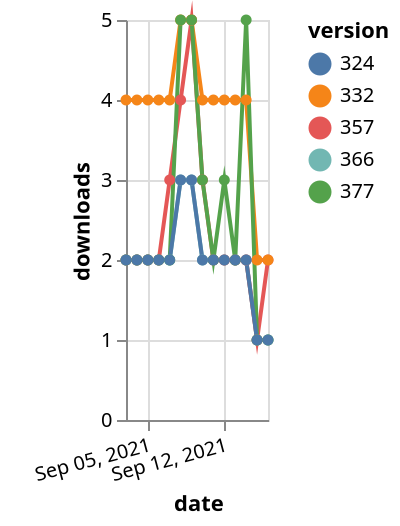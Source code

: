 {"$schema": "https://vega.github.io/schema/vega-lite/v5.json", "description": "A simple bar chart with embedded data.", "data": {"values": [{"date": "2021-09-03", "total": 2303, "delta": 2, "version": "366"}, {"date": "2021-09-04", "total": 2305, "delta": 2, "version": "366"}, {"date": "2021-09-05", "total": 2307, "delta": 2, "version": "366"}, {"date": "2021-09-06", "total": 2309, "delta": 2, "version": "366"}, {"date": "2021-09-07", "total": 2311, "delta": 2, "version": "366"}, {"date": "2021-09-08", "total": 2314, "delta": 3, "version": "366"}, {"date": "2021-09-09", "total": 2317, "delta": 3, "version": "366"}, {"date": "2021-09-10", "total": 2319, "delta": 2, "version": "366"}, {"date": "2021-09-11", "total": 2321, "delta": 2, "version": "366"}, {"date": "2021-09-12", "total": 2323, "delta": 2, "version": "366"}, {"date": "2021-09-13", "total": 2325, "delta": 2, "version": "366"}, {"date": "2021-09-14", "total": 2327, "delta": 2, "version": "366"}, {"date": "2021-09-15", "total": 2328, "delta": 1, "version": "366"}, {"date": "2021-09-16", "total": 2329, "delta": 1, "version": "366"}, {"date": "2021-09-03", "total": 2875, "delta": 2, "version": "357"}, {"date": "2021-09-04", "total": 2877, "delta": 2, "version": "357"}, {"date": "2021-09-05", "total": 2879, "delta": 2, "version": "357"}, {"date": "2021-09-06", "total": 2881, "delta": 2, "version": "357"}, {"date": "2021-09-07", "total": 2884, "delta": 3, "version": "357"}, {"date": "2021-09-08", "total": 2888, "delta": 4, "version": "357"}, {"date": "2021-09-09", "total": 2893, "delta": 5, "version": "357"}, {"date": "2021-09-10", "total": 2896, "delta": 3, "version": "357"}, {"date": "2021-09-11", "total": 2898, "delta": 2, "version": "357"}, {"date": "2021-09-12", "total": 2900, "delta": 2, "version": "357"}, {"date": "2021-09-13", "total": 2902, "delta": 2, "version": "357"}, {"date": "2021-09-14", "total": 2904, "delta": 2, "version": "357"}, {"date": "2021-09-15", "total": 2905, "delta": 1, "version": "357"}, {"date": "2021-09-16", "total": 2907, "delta": 2, "version": "357"}, {"date": "2021-09-03", "total": 4863, "delta": 4, "version": "332"}, {"date": "2021-09-04", "total": 4867, "delta": 4, "version": "332"}, {"date": "2021-09-05", "total": 4871, "delta": 4, "version": "332"}, {"date": "2021-09-06", "total": 4875, "delta": 4, "version": "332"}, {"date": "2021-09-07", "total": 4879, "delta": 4, "version": "332"}, {"date": "2021-09-08", "total": 4884, "delta": 5, "version": "332"}, {"date": "2021-09-09", "total": 4889, "delta": 5, "version": "332"}, {"date": "2021-09-10", "total": 4893, "delta": 4, "version": "332"}, {"date": "2021-09-11", "total": 4897, "delta": 4, "version": "332"}, {"date": "2021-09-12", "total": 4901, "delta": 4, "version": "332"}, {"date": "2021-09-13", "total": 4905, "delta": 4, "version": "332"}, {"date": "2021-09-14", "total": 4909, "delta": 4, "version": "332"}, {"date": "2021-09-15", "total": 4911, "delta": 2, "version": "332"}, {"date": "2021-09-16", "total": 4913, "delta": 2, "version": "332"}, {"date": "2021-09-03", "total": 2120, "delta": 2, "version": "377"}, {"date": "2021-09-04", "total": 2122, "delta": 2, "version": "377"}, {"date": "2021-09-05", "total": 2124, "delta": 2, "version": "377"}, {"date": "2021-09-06", "total": 2126, "delta": 2, "version": "377"}, {"date": "2021-09-07", "total": 2128, "delta": 2, "version": "377"}, {"date": "2021-09-08", "total": 2133, "delta": 5, "version": "377"}, {"date": "2021-09-09", "total": 2138, "delta": 5, "version": "377"}, {"date": "2021-09-10", "total": 2141, "delta": 3, "version": "377"}, {"date": "2021-09-11", "total": 2143, "delta": 2, "version": "377"}, {"date": "2021-09-12", "total": 2146, "delta": 3, "version": "377"}, {"date": "2021-09-13", "total": 2148, "delta": 2, "version": "377"}, {"date": "2021-09-14", "total": 2153, "delta": 5, "version": "377"}, {"date": "2021-09-15", "total": 2154, "delta": 1, "version": "377"}, {"date": "2021-09-16", "total": 2155, "delta": 1, "version": "377"}, {"date": "2021-09-03", "total": 2602, "delta": 2, "version": "324"}, {"date": "2021-09-04", "total": 2604, "delta": 2, "version": "324"}, {"date": "2021-09-05", "total": 2606, "delta": 2, "version": "324"}, {"date": "2021-09-06", "total": 2608, "delta": 2, "version": "324"}, {"date": "2021-09-07", "total": 2610, "delta": 2, "version": "324"}, {"date": "2021-09-08", "total": 2613, "delta": 3, "version": "324"}, {"date": "2021-09-09", "total": 2616, "delta": 3, "version": "324"}, {"date": "2021-09-10", "total": 2618, "delta": 2, "version": "324"}, {"date": "2021-09-11", "total": 2620, "delta": 2, "version": "324"}, {"date": "2021-09-12", "total": 2622, "delta": 2, "version": "324"}, {"date": "2021-09-13", "total": 2624, "delta": 2, "version": "324"}, {"date": "2021-09-14", "total": 2626, "delta": 2, "version": "324"}, {"date": "2021-09-15", "total": 2627, "delta": 1, "version": "324"}, {"date": "2021-09-16", "total": 2628, "delta": 1, "version": "324"}]}, "width": "container", "mark": {"type": "line", "point": {"filled": true}}, "encoding": {"x": {"field": "date", "type": "temporal", "timeUnit": "yearmonthdate", "title": "date", "axis": {"labelAngle": -15}}, "y": {"field": "delta", "type": "quantitative", "title": "downloads"}, "color": {"field": "version", "type": "nominal"}, "tooltip": {"field": "delta"}}}
